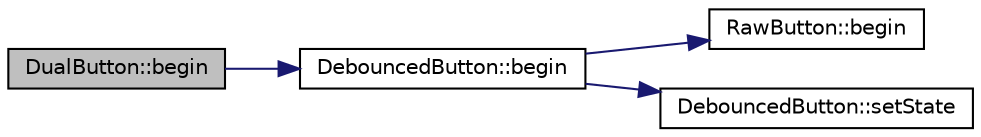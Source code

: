 digraph "DualButton::begin"
{
  edge [fontname="Helvetica",fontsize="10",labelfontname="Helvetica",labelfontsize="10"];
  node [fontname="Helvetica",fontsize="10",shape=record];
  rankdir="LR";
  Node2 [label="DualButton::begin",height=0.2,width=0.4,color="black", fillcolor="grey75", style="filled", fontcolor="black"];
  Node2 -> Node3 [color="midnightblue",fontsize="10",style="solid",fontname="Helvetica"];
  Node3 [label="DebouncedButton::begin",height=0.2,width=0.4,color="black", fillcolor="white", style="filled",URL="$classDebouncedButton.html#af0bfebb2830f4b6f5873c9e0ec6ff18d"];
  Node3 -> Node4 [color="midnightblue",fontsize="10",style="solid",fontname="Helvetica"];
  Node4 [label="RawButton::begin",height=0.2,width=0.4,color="black", fillcolor="white", style="filled",URL="$classRawButton.html#a7832c59ffdd2c86feb96ca3ca3b61684"];
  Node3 -> Node5 [color="midnightblue",fontsize="10",style="solid",fontname="Helvetica"];
  Node5 [label="DebouncedButton::setState",height=0.2,width=0.4,color="black", fillcolor="white", style="filled",URL="$classDebouncedButton.html#a9b34291dcea290feac4502ef0692a732"];
}
